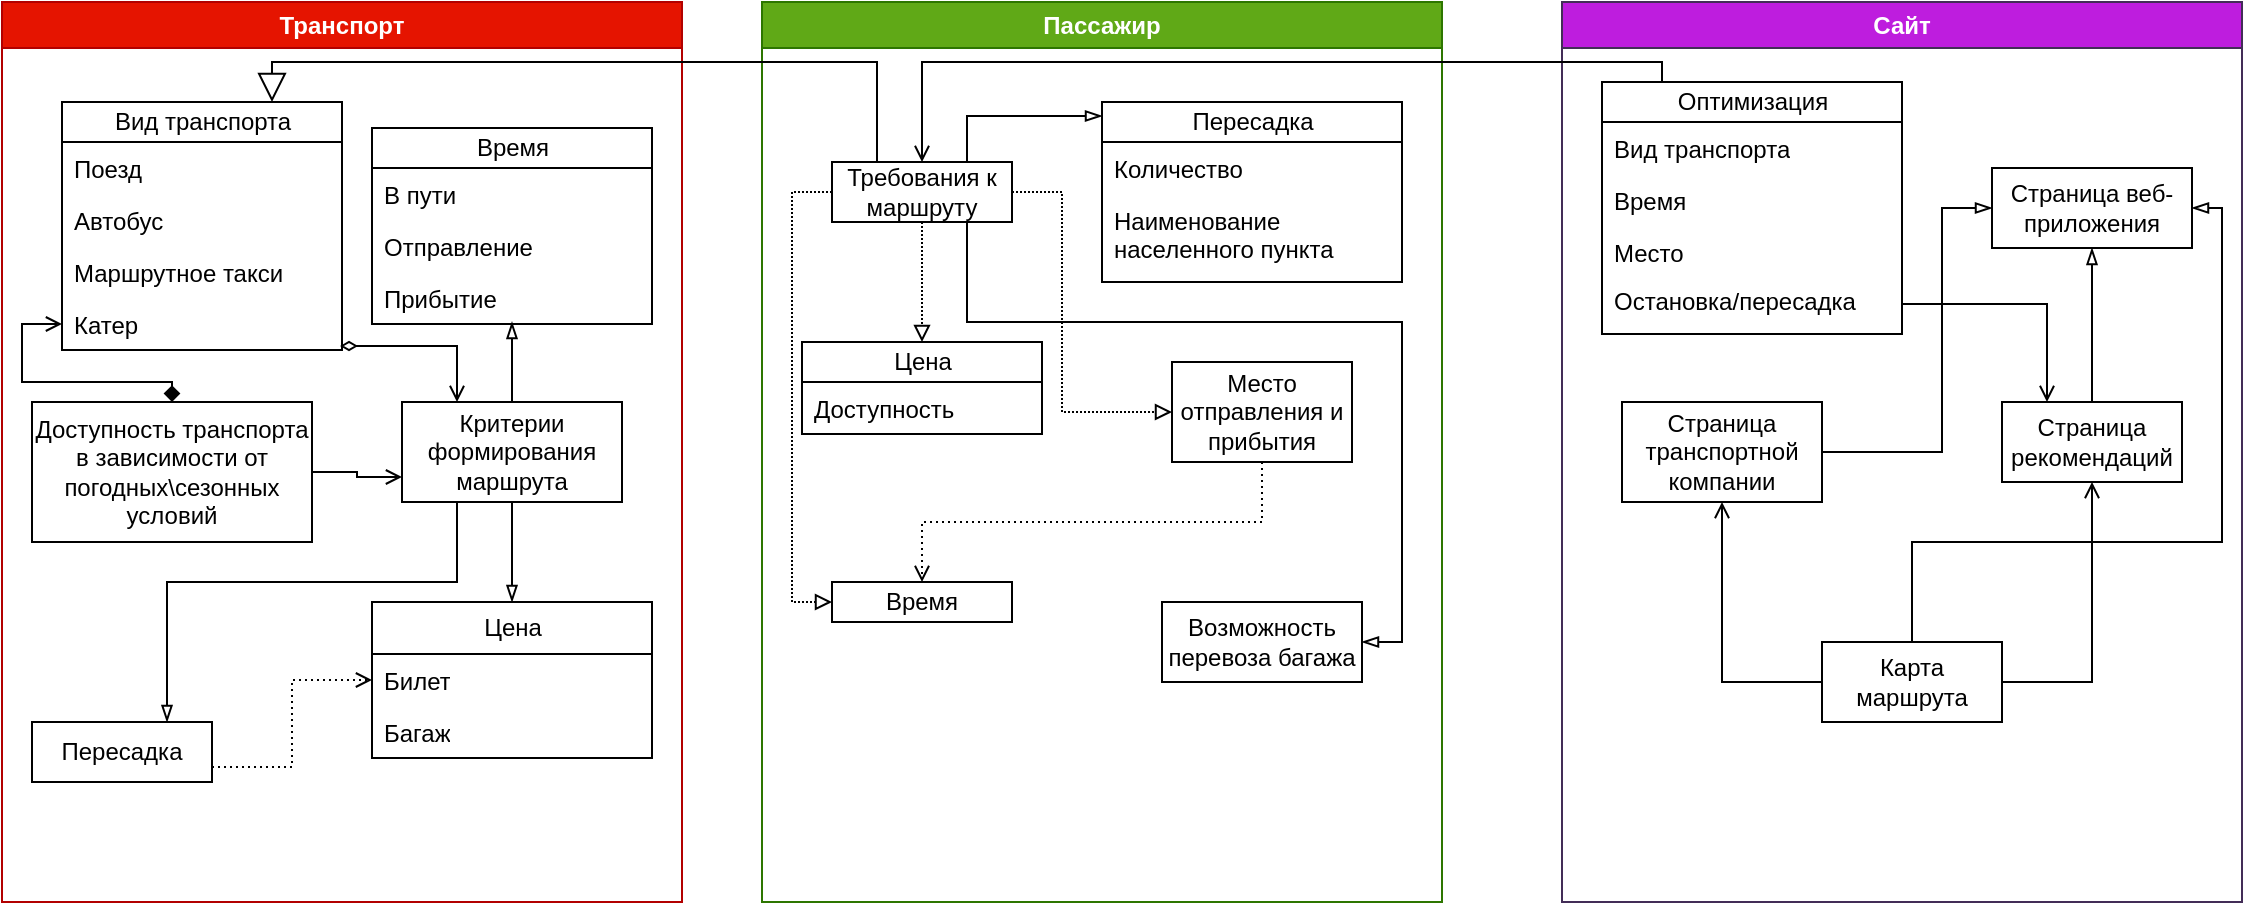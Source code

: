 <mxfile version="20.5.3" type="device"><diagram id="97Nrrohps93HSM1ZIezM" name="Страница 1"><mxGraphModel dx="1619" dy="1619" grid="1" gridSize="10" guides="1" tooltips="1" connect="1" arrows="1" fold="1" page="1" pageScale="1" pageWidth="827" pageHeight="1169" math="0" shadow="0"><root><mxCell id="0"/><mxCell id="1" parent="0"/><mxCell id="limBzkKbLuW3zujK5Wkw-1" value="Транспорт" style="swimlane;whiteSpace=wrap;html=1;fillColor=#e51400;strokeColor=#B20000;fontColor=#ffffff;" vertex="1" parent="1"><mxGeometry x="-320" y="-40" width="340" height="450" as="geometry"/></mxCell><mxCell id="limBzkKbLuW3zujK5Wkw-12" value="Вид транспорта" style="swimlane;fontStyle=0;childLayout=stackLayout;horizontal=1;startSize=20;fillColor=none;horizontalStack=0;resizeParent=1;resizeParentMax=0;resizeLast=0;collapsible=1;marginBottom=0;html=1;" vertex="1" parent="limBzkKbLuW3zujK5Wkw-1"><mxGeometry x="30" y="50" width="140" height="124" as="geometry"/></mxCell><mxCell id="limBzkKbLuW3zujK5Wkw-16" value="Поезд&amp;nbsp;" style="text;strokeColor=none;fillColor=none;align=left;verticalAlign=top;spacingLeft=4;spacingRight=4;overflow=hidden;rotatable=0;points=[[0,0.5],[1,0.5]];portConstraint=eastwest;whiteSpace=wrap;html=1;" vertex="1" parent="limBzkKbLuW3zujK5Wkw-12"><mxGeometry y="20" width="140" height="26" as="geometry"/></mxCell><mxCell id="limBzkKbLuW3zujK5Wkw-13" value="Автобус" style="text;strokeColor=none;fillColor=none;align=left;verticalAlign=top;spacingLeft=4;spacingRight=4;overflow=hidden;rotatable=0;points=[[0,0.5],[1,0.5]];portConstraint=eastwest;whiteSpace=wrap;html=1;" vertex="1" parent="limBzkKbLuW3zujK5Wkw-12"><mxGeometry y="46" width="140" height="26" as="geometry"/></mxCell><mxCell id="limBzkKbLuW3zujK5Wkw-14" value="Маршрутное такси" style="text;strokeColor=none;fillColor=none;align=left;verticalAlign=top;spacingLeft=4;spacingRight=4;overflow=hidden;rotatable=0;points=[[0,0.5],[1,0.5]];portConstraint=eastwest;whiteSpace=wrap;html=1;" vertex="1" parent="limBzkKbLuW3zujK5Wkw-12"><mxGeometry y="72" width="140" height="26" as="geometry"/></mxCell><mxCell id="limBzkKbLuW3zujK5Wkw-15" value="Катер" style="text;strokeColor=none;fillColor=none;align=left;verticalAlign=top;spacingLeft=4;spacingRight=4;overflow=hidden;rotatable=0;points=[[0,0.5],[1,0.5]];portConstraint=eastwest;whiteSpace=wrap;html=1;" vertex="1" parent="limBzkKbLuW3zujK5Wkw-12"><mxGeometry y="98" width="140" height="26" as="geometry"/></mxCell><mxCell id="limBzkKbLuW3zujK5Wkw-21" value="Время" style="swimlane;fontStyle=0;childLayout=stackLayout;horizontal=1;startSize=20;fillColor=none;horizontalStack=0;resizeParent=1;resizeParentMax=0;resizeLast=0;collapsible=1;marginBottom=0;html=1;" vertex="1" parent="limBzkKbLuW3zujK5Wkw-1"><mxGeometry x="185" y="63" width="140" height="98" as="geometry"/></mxCell><mxCell id="limBzkKbLuW3zujK5Wkw-22" value="В пути" style="text;strokeColor=none;fillColor=none;align=left;verticalAlign=top;spacingLeft=4;spacingRight=4;overflow=hidden;rotatable=0;points=[[0,0.5],[1,0.5]];portConstraint=eastwest;whiteSpace=wrap;html=1;" vertex="1" parent="limBzkKbLuW3zujK5Wkw-21"><mxGeometry y="20" width="140" height="26" as="geometry"/></mxCell><mxCell id="limBzkKbLuW3zujK5Wkw-23" value="Отправление" style="text;strokeColor=none;fillColor=none;align=left;verticalAlign=top;spacingLeft=4;spacingRight=4;overflow=hidden;rotatable=0;points=[[0,0.5],[1,0.5]];portConstraint=eastwest;whiteSpace=wrap;html=1;" vertex="1" parent="limBzkKbLuW3zujK5Wkw-21"><mxGeometry y="46" width="140" height="26" as="geometry"/></mxCell><mxCell id="limBzkKbLuW3zujK5Wkw-24" value="Прибытие" style="text;strokeColor=none;fillColor=none;align=left;verticalAlign=top;spacingLeft=4;spacingRight=4;overflow=hidden;rotatable=0;points=[[0,0.5],[1,0.5]];portConstraint=eastwest;whiteSpace=wrap;html=1;" vertex="1" parent="limBzkKbLuW3zujK5Wkw-21"><mxGeometry y="72" width="140" height="26" as="geometry"/></mxCell><mxCell id="limBzkKbLuW3zujK5Wkw-79" style="edgeStyle=orthogonalEdgeStyle;rounded=0;orthogonalLoop=1;jettySize=auto;html=1;exitX=1;exitY=0.75;exitDx=0;exitDy=0;entryX=0;entryY=0.5;entryDx=0;entryDy=0;startArrow=none;startFill=0;endArrow=open;endFill=0;dashed=1;dashPattern=1 2;" edge="1" parent="limBzkKbLuW3zujK5Wkw-1" source="limBzkKbLuW3zujK5Wkw-47" target="limBzkKbLuW3zujK5Wkw-28"><mxGeometry relative="1" as="geometry"/></mxCell><UserObject label="Пересадка" treeRoot="1" id="limBzkKbLuW3zujK5Wkw-47"><mxCell style="whiteSpace=wrap;html=1;align=center;treeFolding=1;treeMoving=1;newEdgeStyle={&quot;edgeStyle&quot;:&quot;elbowEdgeStyle&quot;,&quot;startArrow&quot;:&quot;none&quot;,&quot;endArrow&quot;:&quot;none&quot;};" vertex="1" parent="limBzkKbLuW3zujK5Wkw-1"><mxGeometry x="15" y="360" width="90" height="30" as="geometry"/></mxCell></UserObject><mxCell id="limBzkKbLuW3zujK5Wkw-69" style="edgeStyle=orthogonalEdgeStyle;rounded=0;orthogonalLoop=1;jettySize=auto;html=1;exitX=0.5;exitY=0;exitDx=0;exitDy=0;entryX=0.5;entryY=0.962;entryDx=0;entryDy=0;entryPerimeter=0;startArrow=none;startFill=0;endArrow=blockThin;endFill=0;" edge="1" parent="limBzkKbLuW3zujK5Wkw-1" source="limBzkKbLuW3zujK5Wkw-46" target="limBzkKbLuW3zujK5Wkw-24"><mxGeometry relative="1" as="geometry"/></mxCell><mxCell id="limBzkKbLuW3zujK5Wkw-70" style="edgeStyle=orthogonalEdgeStyle;rounded=0;orthogonalLoop=1;jettySize=auto;html=1;exitX=0.25;exitY=0;exitDx=0;exitDy=0;entryX=0.993;entryY=0.923;entryDx=0;entryDy=0;entryPerimeter=0;startArrow=open;startFill=0;endArrow=diamondThin;endFill=0;" edge="1" parent="limBzkKbLuW3zujK5Wkw-1" source="limBzkKbLuW3zujK5Wkw-46" target="limBzkKbLuW3zujK5Wkw-15"><mxGeometry relative="1" as="geometry"/></mxCell><mxCell id="limBzkKbLuW3zujK5Wkw-71" style="edgeStyle=orthogonalEdgeStyle;rounded=0;orthogonalLoop=1;jettySize=auto;html=1;exitX=0.5;exitY=1;exitDx=0;exitDy=0;startArrow=none;startFill=0;endArrow=blockThin;endFill=0;" edge="1" parent="limBzkKbLuW3zujK5Wkw-1" source="limBzkKbLuW3zujK5Wkw-46" target="limBzkKbLuW3zujK5Wkw-27"><mxGeometry relative="1" as="geometry"/></mxCell><mxCell id="limBzkKbLuW3zujK5Wkw-72" style="edgeStyle=orthogonalEdgeStyle;rounded=0;orthogonalLoop=1;jettySize=auto;html=1;exitX=0.25;exitY=1;exitDx=0;exitDy=0;entryX=0.75;entryY=0;entryDx=0;entryDy=0;startArrow=none;startFill=0;endArrow=blockThin;endFill=0;" edge="1" parent="limBzkKbLuW3zujK5Wkw-1" source="limBzkKbLuW3zujK5Wkw-46" target="limBzkKbLuW3zujK5Wkw-47"><mxGeometry relative="1" as="geometry"><Array as="points"><mxPoint x="228" y="290"/><mxPoint x="83" y="290"/></Array></mxGeometry></mxCell><UserObject label="Критерии формирования маршрута" treeRoot="1" id="limBzkKbLuW3zujK5Wkw-46"><mxCell style="whiteSpace=wrap;html=1;align=center;treeFolding=1;treeMoving=1;newEdgeStyle={&quot;edgeStyle&quot;:&quot;elbowEdgeStyle&quot;,&quot;startArrow&quot;:&quot;none&quot;,&quot;endArrow&quot;:&quot;none&quot;};" vertex="1" parent="limBzkKbLuW3zujK5Wkw-1"><mxGeometry x="200" y="200" width="110" height="50" as="geometry"/></mxCell></UserObject><mxCell id="limBzkKbLuW3zujK5Wkw-27" value="Цена" style="swimlane;fontStyle=0;childLayout=stackLayout;horizontal=1;startSize=26;fillColor=none;horizontalStack=0;resizeParent=1;resizeParentMax=0;resizeLast=0;collapsible=1;marginBottom=0;html=1;" vertex="1" parent="limBzkKbLuW3zujK5Wkw-1"><mxGeometry x="185" y="300" width="140" height="78" as="geometry"/></mxCell><mxCell id="limBzkKbLuW3zujK5Wkw-28" value="Билет" style="text;strokeColor=none;fillColor=none;align=left;verticalAlign=top;spacingLeft=4;spacingRight=4;overflow=hidden;rotatable=0;points=[[0,0.5],[1,0.5]];portConstraint=eastwest;whiteSpace=wrap;html=1;" vertex="1" parent="limBzkKbLuW3zujK5Wkw-27"><mxGeometry y="26" width="140" height="26" as="geometry"/></mxCell><mxCell id="limBzkKbLuW3zujK5Wkw-29" value="Багаж" style="text;strokeColor=none;fillColor=none;align=left;verticalAlign=top;spacingLeft=4;spacingRight=4;overflow=hidden;rotatable=0;points=[[0,0.5],[1,0.5]];portConstraint=eastwest;whiteSpace=wrap;html=1;" vertex="1" parent="limBzkKbLuW3zujK5Wkw-27"><mxGeometry y="52" width="140" height="26" as="geometry"/></mxCell><mxCell id="limBzkKbLuW3zujK5Wkw-76" style="edgeStyle=orthogonalEdgeStyle;rounded=0;orthogonalLoop=1;jettySize=auto;html=1;exitX=0.5;exitY=0;exitDx=0;exitDy=0;entryX=0;entryY=0.5;entryDx=0;entryDy=0;startArrow=diamond;startFill=1;endArrow=open;endFill=0;" edge="1" parent="limBzkKbLuW3zujK5Wkw-1" source="limBzkKbLuW3zujK5Wkw-26" target="limBzkKbLuW3zujK5Wkw-15"><mxGeometry relative="1" as="geometry"><Array as="points"><mxPoint x="85" y="190"/><mxPoint x="10" y="190"/><mxPoint x="10" y="161"/></Array></mxGeometry></mxCell><mxCell id="limBzkKbLuW3zujK5Wkw-78" style="edgeStyle=orthogonalEdgeStyle;rounded=0;orthogonalLoop=1;jettySize=auto;html=1;exitX=1;exitY=0.5;exitDx=0;exitDy=0;entryX=0;entryY=0.75;entryDx=0;entryDy=0;startArrow=none;startFill=0;endArrow=open;endFill=0;" edge="1" parent="limBzkKbLuW3zujK5Wkw-1" source="limBzkKbLuW3zujK5Wkw-26" target="limBzkKbLuW3zujK5Wkw-46"><mxGeometry relative="1" as="geometry"/></mxCell><UserObject label="Доступность транспорта в зависимости от погодных\сезонных условий" treeRoot="1" id="limBzkKbLuW3zujK5Wkw-26"><mxCell style="whiteSpace=wrap;html=1;align=center;treeFolding=1;treeMoving=1;newEdgeStyle={&quot;edgeStyle&quot;:&quot;elbowEdgeStyle&quot;,&quot;startArrow&quot;:&quot;none&quot;,&quot;endArrow&quot;:&quot;none&quot;};" vertex="1" parent="limBzkKbLuW3zujK5Wkw-1"><mxGeometry x="15" y="200" width="140" height="70" as="geometry"/></mxCell></UserObject><mxCell id="limBzkKbLuW3zujK5Wkw-31" value="Пассажир" style="swimlane;whiteSpace=wrap;html=1;fillColor=#60a917;strokeColor=#2D7600;fontColor=#ffffff;" vertex="1" parent="1"><mxGeometry x="60" y="-40" width="340" height="450" as="geometry"/></mxCell><mxCell id="limBzkKbLuW3zujK5Wkw-37" value="Цена" style="swimlane;fontStyle=0;childLayout=stackLayout;horizontal=1;startSize=20;fillColor=none;horizontalStack=0;resizeParent=1;resizeParentMax=0;resizeLast=0;collapsible=1;marginBottom=0;html=1;" vertex="1" parent="limBzkKbLuW3zujK5Wkw-31"><mxGeometry x="20" y="170" width="120" height="46" as="geometry"/></mxCell><mxCell id="limBzkKbLuW3zujK5Wkw-38" value="Доступность" style="text;strokeColor=none;fillColor=none;align=left;verticalAlign=top;spacingLeft=4;spacingRight=4;overflow=hidden;rotatable=0;points=[[0,0.5],[1,0.5]];portConstraint=eastwest;whiteSpace=wrap;html=1;" vertex="1" parent="limBzkKbLuW3zujK5Wkw-37"><mxGeometry y="20" width="120" height="26" as="geometry"/></mxCell><mxCell id="limBzkKbLuW3zujK5Wkw-41" value="Пересадка" style="swimlane;fontStyle=0;childLayout=stackLayout;horizontal=1;startSize=20;fillColor=none;horizontalStack=0;resizeParent=1;resizeParentMax=0;resizeLast=0;collapsible=1;marginBottom=0;html=1;" vertex="1" parent="limBzkKbLuW3zujK5Wkw-31"><mxGeometry x="170" y="50" width="150" height="90" as="geometry"/></mxCell><mxCell id="limBzkKbLuW3zujK5Wkw-42" value="Количество" style="text;strokeColor=none;fillColor=none;align=left;verticalAlign=top;spacingLeft=4;spacingRight=4;overflow=hidden;rotatable=0;points=[[0,0.5],[1,0.5]];portConstraint=eastwest;whiteSpace=wrap;html=1;" vertex="1" parent="limBzkKbLuW3zujK5Wkw-41"><mxGeometry y="20" width="150" height="26" as="geometry"/></mxCell><mxCell id="limBzkKbLuW3zujK5Wkw-43" value="Наименование населенного пункта" style="text;strokeColor=none;fillColor=none;align=left;verticalAlign=top;spacingLeft=4;spacingRight=4;overflow=hidden;rotatable=0;points=[[0,0.5],[1,0.5]];portConstraint=eastwest;whiteSpace=wrap;html=1;" vertex="1" parent="limBzkKbLuW3zujK5Wkw-41"><mxGeometry y="46" width="150" height="44" as="geometry"/></mxCell><UserObject label="Возможность перевоза багажа" treeRoot="1" id="limBzkKbLuW3zujK5Wkw-45"><mxCell style="whiteSpace=wrap;html=1;align=center;treeFolding=1;treeMoving=1;newEdgeStyle={&quot;edgeStyle&quot;:&quot;elbowEdgeStyle&quot;,&quot;startArrow&quot;:&quot;none&quot;,&quot;endArrow&quot;:&quot;none&quot;};" vertex="1" parent="limBzkKbLuW3zujK5Wkw-31"><mxGeometry x="200" y="300" width="100" height="40" as="geometry"/></mxCell></UserObject><mxCell id="limBzkKbLuW3zujK5Wkw-83" style="edgeStyle=orthogonalEdgeStyle;rounded=0;orthogonalLoop=1;jettySize=auto;html=1;exitX=0.5;exitY=1;exitDx=0;exitDy=0;dashed=1;dashPattern=1 2;startArrow=none;startFill=0;endArrow=open;endFill=0;strokeWidth=1;" edge="1" parent="limBzkKbLuW3zujK5Wkw-31" source="limBzkKbLuW3zujK5Wkw-51" target="limBzkKbLuW3zujK5Wkw-50"><mxGeometry relative="1" as="geometry"/></mxCell><UserObject label="Место отправления и прибытия" treeRoot="1" id="limBzkKbLuW3zujK5Wkw-51"><mxCell style="whiteSpace=wrap;html=1;align=center;treeFolding=1;treeMoving=1;newEdgeStyle={&quot;edgeStyle&quot;:&quot;elbowEdgeStyle&quot;,&quot;startArrow&quot;:&quot;none&quot;,&quot;endArrow&quot;:&quot;none&quot;};" vertex="1" parent="limBzkKbLuW3zujK5Wkw-31"><mxGeometry x="205" y="180" width="90" height="50" as="geometry"/></mxCell></UserObject><UserObject label="Время" treeRoot="1" id="limBzkKbLuW3zujK5Wkw-50"><mxCell style="whiteSpace=wrap;html=1;align=center;treeFolding=1;treeMoving=1;newEdgeStyle={&quot;edgeStyle&quot;:&quot;elbowEdgeStyle&quot;,&quot;startArrow&quot;:&quot;none&quot;,&quot;endArrow&quot;:&quot;none&quot;};" vertex="1" parent="limBzkKbLuW3zujK5Wkw-31"><mxGeometry x="35" y="290" width="90" height="20" as="geometry"/></mxCell></UserObject><mxCell id="limBzkKbLuW3zujK5Wkw-80" style="edgeStyle=orthogonalEdgeStyle;rounded=0;orthogonalLoop=1;jettySize=auto;html=1;exitX=0.5;exitY=1;exitDx=0;exitDy=0;entryX=0.5;entryY=0;entryDx=0;entryDy=0;dashed=1;dashPattern=1 1;startArrow=none;startFill=0;endArrow=block;endFill=0;" edge="1" parent="limBzkKbLuW3zujK5Wkw-31" source="limBzkKbLuW3zujK5Wkw-49" target="limBzkKbLuW3zujK5Wkw-37"><mxGeometry relative="1" as="geometry"/></mxCell><mxCell id="limBzkKbLuW3zujK5Wkw-81" style="edgeStyle=orthogonalEdgeStyle;rounded=0;orthogonalLoop=1;jettySize=auto;html=1;exitX=1;exitY=0.5;exitDx=0;exitDy=0;entryX=0;entryY=0.5;entryDx=0;entryDy=0;dashed=1;dashPattern=1 1;startArrow=none;startFill=0;endArrow=block;endFill=0;" edge="1" parent="limBzkKbLuW3zujK5Wkw-31" source="limBzkKbLuW3zujK5Wkw-49" target="limBzkKbLuW3zujK5Wkw-51"><mxGeometry relative="1" as="geometry"><Array as="points"><mxPoint x="150" y="95"/><mxPoint x="150" y="205"/></Array></mxGeometry></mxCell><mxCell id="limBzkKbLuW3zujK5Wkw-82" style="edgeStyle=orthogonalEdgeStyle;rounded=0;orthogonalLoop=1;jettySize=auto;html=1;exitX=0;exitY=0.5;exitDx=0;exitDy=0;entryX=0;entryY=0.5;entryDx=0;entryDy=0;dashed=1;dashPattern=1 1;startArrow=none;startFill=0;endArrow=block;endFill=0;" edge="1" parent="limBzkKbLuW3zujK5Wkw-31" source="limBzkKbLuW3zujK5Wkw-49" target="limBzkKbLuW3zujK5Wkw-50"><mxGeometry relative="1" as="geometry"/></mxCell><mxCell id="limBzkKbLuW3zujK5Wkw-84" style="edgeStyle=orthogonalEdgeStyle;rounded=0;orthogonalLoop=1;jettySize=auto;html=1;exitX=0.75;exitY=0;exitDx=0;exitDy=0;entryX=0;entryY=0.078;entryDx=0;entryDy=0;entryPerimeter=0;strokeWidth=1;startArrow=none;startFill=0;endArrow=blockThin;endFill=0;" edge="1" parent="limBzkKbLuW3zujK5Wkw-31" source="limBzkKbLuW3zujK5Wkw-49" target="limBzkKbLuW3zujK5Wkw-41"><mxGeometry relative="1" as="geometry"/></mxCell><mxCell id="limBzkKbLuW3zujK5Wkw-85" style="edgeStyle=orthogonalEdgeStyle;rounded=0;orthogonalLoop=1;jettySize=auto;html=1;exitX=0.75;exitY=1;exitDx=0;exitDy=0;entryX=1;entryY=0.5;entryDx=0;entryDy=0;strokeWidth=1;startArrow=none;startFill=0;endArrow=blockThin;endFill=0;" edge="1" parent="limBzkKbLuW3zujK5Wkw-31" source="limBzkKbLuW3zujK5Wkw-49" target="limBzkKbLuW3zujK5Wkw-45"><mxGeometry relative="1" as="geometry"><Array as="points"><mxPoint x="103" y="160"/><mxPoint x="320" y="160"/><mxPoint x="320" y="320"/></Array></mxGeometry></mxCell><UserObject label="Требования к маршруту" treeRoot="1" id="limBzkKbLuW3zujK5Wkw-49"><mxCell style="whiteSpace=wrap;html=1;align=center;treeFolding=1;treeMoving=1;newEdgeStyle={&quot;edgeStyle&quot;:&quot;elbowEdgeStyle&quot;,&quot;startArrow&quot;:&quot;none&quot;,&quot;endArrow&quot;:&quot;none&quot;};" vertex="1" parent="limBzkKbLuW3zujK5Wkw-31"><mxGeometry x="35" y="80" width="90" height="30" as="geometry"/></mxCell></UserObject><mxCell id="limBzkKbLuW3zujK5Wkw-53" value="Сайт" style="swimlane;whiteSpace=wrap;html=1;fillColor=#BE1DDE;strokeColor=#432D57;fontColor=#ffffff;" vertex="1" parent="1"><mxGeometry x="460" y="-40" width="340" height="450" as="geometry"/></mxCell><mxCell id="limBzkKbLuW3zujK5Wkw-56" value="Оптимизация" style="swimlane;fontStyle=0;childLayout=stackLayout;horizontal=1;startSize=20;fillColor=none;horizontalStack=0;resizeParent=1;resizeParentMax=0;resizeLast=0;collapsible=1;marginBottom=0;html=1;" vertex="1" parent="limBzkKbLuW3zujK5Wkw-53"><mxGeometry x="20" y="40" width="150" height="126" as="geometry"/></mxCell><mxCell id="limBzkKbLuW3zujK5Wkw-64" value="Вид транспорта" style="text;strokeColor=none;fillColor=none;align=left;verticalAlign=top;spacingLeft=4;spacingRight=4;overflow=hidden;rotatable=0;points=[[0,0.5],[1,0.5]];portConstraint=eastwest;whiteSpace=wrap;html=1;" vertex="1" parent="limBzkKbLuW3zujK5Wkw-56"><mxGeometry y="20" width="150" height="26" as="geometry"/></mxCell><mxCell id="limBzkKbLuW3zujK5Wkw-57" value="Время" style="text;strokeColor=none;fillColor=none;align=left;verticalAlign=top;spacingLeft=4;spacingRight=4;overflow=hidden;rotatable=0;points=[[0,0.5],[1,0.5]];portConstraint=eastwest;whiteSpace=wrap;html=1;" vertex="1" parent="limBzkKbLuW3zujK5Wkw-56"><mxGeometry y="46" width="150" height="26" as="geometry"/></mxCell><mxCell id="limBzkKbLuW3zujK5Wkw-58" value="Место" style="text;strokeColor=none;fillColor=none;align=left;verticalAlign=top;spacingLeft=4;spacingRight=4;overflow=hidden;rotatable=0;points=[[0,0.5],[1,0.5]];portConstraint=eastwest;whiteSpace=wrap;html=1;" vertex="1" parent="limBzkKbLuW3zujK5Wkw-56"><mxGeometry y="72" width="150" height="24" as="geometry"/></mxCell><mxCell id="limBzkKbLuW3zujK5Wkw-63" value="Остановка/пересадка" style="text;strokeColor=none;fillColor=none;align=left;verticalAlign=top;spacingLeft=4;spacingRight=4;overflow=hidden;rotatable=0;points=[[0,0.5],[1,0.5]];portConstraint=eastwest;whiteSpace=wrap;html=1;" vertex="1" parent="limBzkKbLuW3zujK5Wkw-56"><mxGeometry y="96" width="150" height="30" as="geometry"/></mxCell><mxCell id="limBzkKbLuW3zujK5Wkw-89" style="edgeStyle=orthogonalEdgeStyle;rounded=0;orthogonalLoop=1;jettySize=auto;html=1;exitX=1;exitY=0.5;exitDx=0;exitDy=0;entryX=0;entryY=0.5;entryDx=0;entryDy=0;strokeWidth=1;startArrow=none;startFill=0;endArrow=blockThin;endFill=0;" edge="1" parent="limBzkKbLuW3zujK5Wkw-53" source="limBzkKbLuW3zujK5Wkw-59" target="limBzkKbLuW3zujK5Wkw-87"><mxGeometry relative="1" as="geometry"><Array as="points"><mxPoint x="190" y="225"/><mxPoint x="190" y="103"/></Array></mxGeometry></mxCell><UserObject label="Страница транспортной компании" treeRoot="1" id="limBzkKbLuW3zujK5Wkw-59"><mxCell style="whiteSpace=wrap;html=1;align=center;treeFolding=1;treeMoving=1;newEdgeStyle={&quot;edgeStyle&quot;:&quot;elbowEdgeStyle&quot;,&quot;startArrow&quot;:&quot;none&quot;,&quot;endArrow&quot;:&quot;none&quot;};" vertex="1" parent="limBzkKbLuW3zujK5Wkw-53"><mxGeometry x="30" y="200" width="100" height="50" as="geometry"/></mxCell></UserObject><mxCell id="limBzkKbLuW3zujK5Wkw-88" style="edgeStyle=orthogonalEdgeStyle;rounded=0;orthogonalLoop=1;jettySize=auto;html=1;exitX=0.5;exitY=0;exitDx=0;exitDy=0;entryX=0.5;entryY=1;entryDx=0;entryDy=0;strokeWidth=1;startArrow=none;startFill=0;endArrow=blockThin;endFill=0;" edge="1" parent="limBzkKbLuW3zujK5Wkw-53" source="limBzkKbLuW3zujK5Wkw-60" target="limBzkKbLuW3zujK5Wkw-87"><mxGeometry relative="1" as="geometry"/></mxCell><UserObject label="Страница рекомендаций" treeRoot="1" id="limBzkKbLuW3zujK5Wkw-60"><mxCell style="whiteSpace=wrap;html=1;align=center;treeFolding=1;treeMoving=1;newEdgeStyle={&quot;edgeStyle&quot;:&quot;elbowEdgeStyle&quot;,&quot;startArrow&quot;:&quot;none&quot;,&quot;endArrow&quot;:&quot;none&quot;};" vertex="1" parent="limBzkKbLuW3zujK5Wkw-53"><mxGeometry x="220" y="200" width="90" height="40" as="geometry"/></mxCell></UserObject><mxCell id="limBzkKbLuW3zujK5Wkw-90" style="edgeStyle=orthogonalEdgeStyle;rounded=0;orthogonalLoop=1;jettySize=auto;html=1;exitX=0.5;exitY=0;exitDx=0;exitDy=0;entryX=1;entryY=0.5;entryDx=0;entryDy=0;strokeWidth=1;startArrow=none;startFill=0;endArrow=blockThin;endFill=0;" edge="1" parent="limBzkKbLuW3zujK5Wkw-53" source="limBzkKbLuW3zujK5Wkw-62" target="limBzkKbLuW3zujK5Wkw-87"><mxGeometry relative="1" as="geometry"><Array as="points"><mxPoint x="175" y="270"/><mxPoint x="330" y="270"/><mxPoint x="330" y="103"/></Array></mxGeometry></mxCell><mxCell id="limBzkKbLuW3zujK5Wkw-92" style="edgeStyle=orthogonalEdgeStyle;rounded=0;orthogonalLoop=1;jettySize=auto;html=1;exitX=1;exitY=0.5;exitDx=0;exitDy=0;entryX=0.5;entryY=1;entryDx=0;entryDy=0;strokeWidth=1;startArrow=none;startFill=0;endArrow=open;endFill=0;" edge="1" parent="limBzkKbLuW3zujK5Wkw-53" source="limBzkKbLuW3zujK5Wkw-62" target="limBzkKbLuW3zujK5Wkw-60"><mxGeometry relative="1" as="geometry"/></mxCell><mxCell id="limBzkKbLuW3zujK5Wkw-93" style="edgeStyle=orthogonalEdgeStyle;rounded=0;orthogonalLoop=1;jettySize=auto;html=1;exitX=0;exitY=0.5;exitDx=0;exitDy=0;entryX=0.5;entryY=1;entryDx=0;entryDy=0;strokeWidth=1;startArrow=none;startFill=0;endArrow=open;endFill=0;" edge="1" parent="limBzkKbLuW3zujK5Wkw-53" source="limBzkKbLuW3zujK5Wkw-62" target="limBzkKbLuW3zujK5Wkw-59"><mxGeometry relative="1" as="geometry"/></mxCell><UserObject label="Карта маршрута" treeRoot="1" id="limBzkKbLuW3zujK5Wkw-62"><mxCell style="whiteSpace=wrap;html=1;align=center;treeFolding=1;treeMoving=1;newEdgeStyle={&quot;edgeStyle&quot;:&quot;elbowEdgeStyle&quot;,&quot;startArrow&quot;:&quot;none&quot;,&quot;endArrow&quot;:&quot;none&quot;};" vertex="1" parent="limBzkKbLuW3zujK5Wkw-53"><mxGeometry x="130" y="320" width="90" height="40" as="geometry"/></mxCell></UserObject><UserObject label="Страница веб-приложения" treeRoot="1" id="limBzkKbLuW3zujK5Wkw-87"><mxCell style="whiteSpace=wrap;html=1;align=center;treeFolding=1;treeMoving=1;newEdgeStyle={&quot;edgeStyle&quot;:&quot;elbowEdgeStyle&quot;,&quot;startArrow&quot;:&quot;none&quot;,&quot;endArrow&quot;:&quot;none&quot;};" vertex="1" parent="limBzkKbLuW3zujK5Wkw-53"><mxGeometry x="215" y="83" width="100" height="40" as="geometry"/></mxCell></UserObject><mxCell id="limBzkKbLuW3zujK5Wkw-91" style="edgeStyle=orthogonalEdgeStyle;rounded=0;orthogonalLoop=1;jettySize=auto;html=1;exitX=1;exitY=0.5;exitDx=0;exitDy=0;entryX=0.25;entryY=0;entryDx=0;entryDy=0;strokeWidth=1;startArrow=none;startFill=0;endArrow=open;endFill=0;" edge="1" parent="limBzkKbLuW3zujK5Wkw-53" source="limBzkKbLuW3zujK5Wkw-63" target="limBzkKbLuW3zujK5Wkw-60"><mxGeometry relative="1" as="geometry"/></mxCell><mxCell id="limBzkKbLuW3zujK5Wkw-67" value="" style="endArrow=block;html=1;endSize=12;startArrow=none;startSize=14;startFill=0;edgeStyle=orthogonalEdgeStyle;align=left;verticalAlign=bottom;rounded=0;entryX=0.75;entryY=0;entryDx=0;entryDy=0;exitX=0.25;exitY=0;exitDx=0;exitDy=0;endFill=0;" edge="1" parent="1" source="limBzkKbLuW3zujK5Wkw-49" target="limBzkKbLuW3zujK5Wkw-12"><mxGeometry x="-0.785" y="-22" relative="1" as="geometry"><mxPoint x="-40" y="10" as="sourcePoint"/><mxPoint x="120" y="10" as="targetPoint"/><Array as="points"><mxPoint x="118" y="-10"/><mxPoint x="-185" y="-10"/></Array><mxPoint x="1" as="offset"/></mxGeometry></mxCell><mxCell id="limBzkKbLuW3zujK5Wkw-94" style="edgeStyle=orthogonalEdgeStyle;rounded=0;orthogonalLoop=1;jettySize=auto;html=1;entryX=0.5;entryY=0;entryDx=0;entryDy=0;strokeWidth=1;startArrow=none;startFill=0;endArrow=open;endFill=0;" edge="1" parent="1" target="limBzkKbLuW3zujK5Wkw-49"><mxGeometry relative="1" as="geometry"><mxPoint x="510" as="sourcePoint"/><Array as="points"><mxPoint x="510"/><mxPoint x="510" y="-10"/><mxPoint x="140" y="-10"/></Array></mxGeometry></mxCell></root></mxGraphModel></diagram></mxfile>